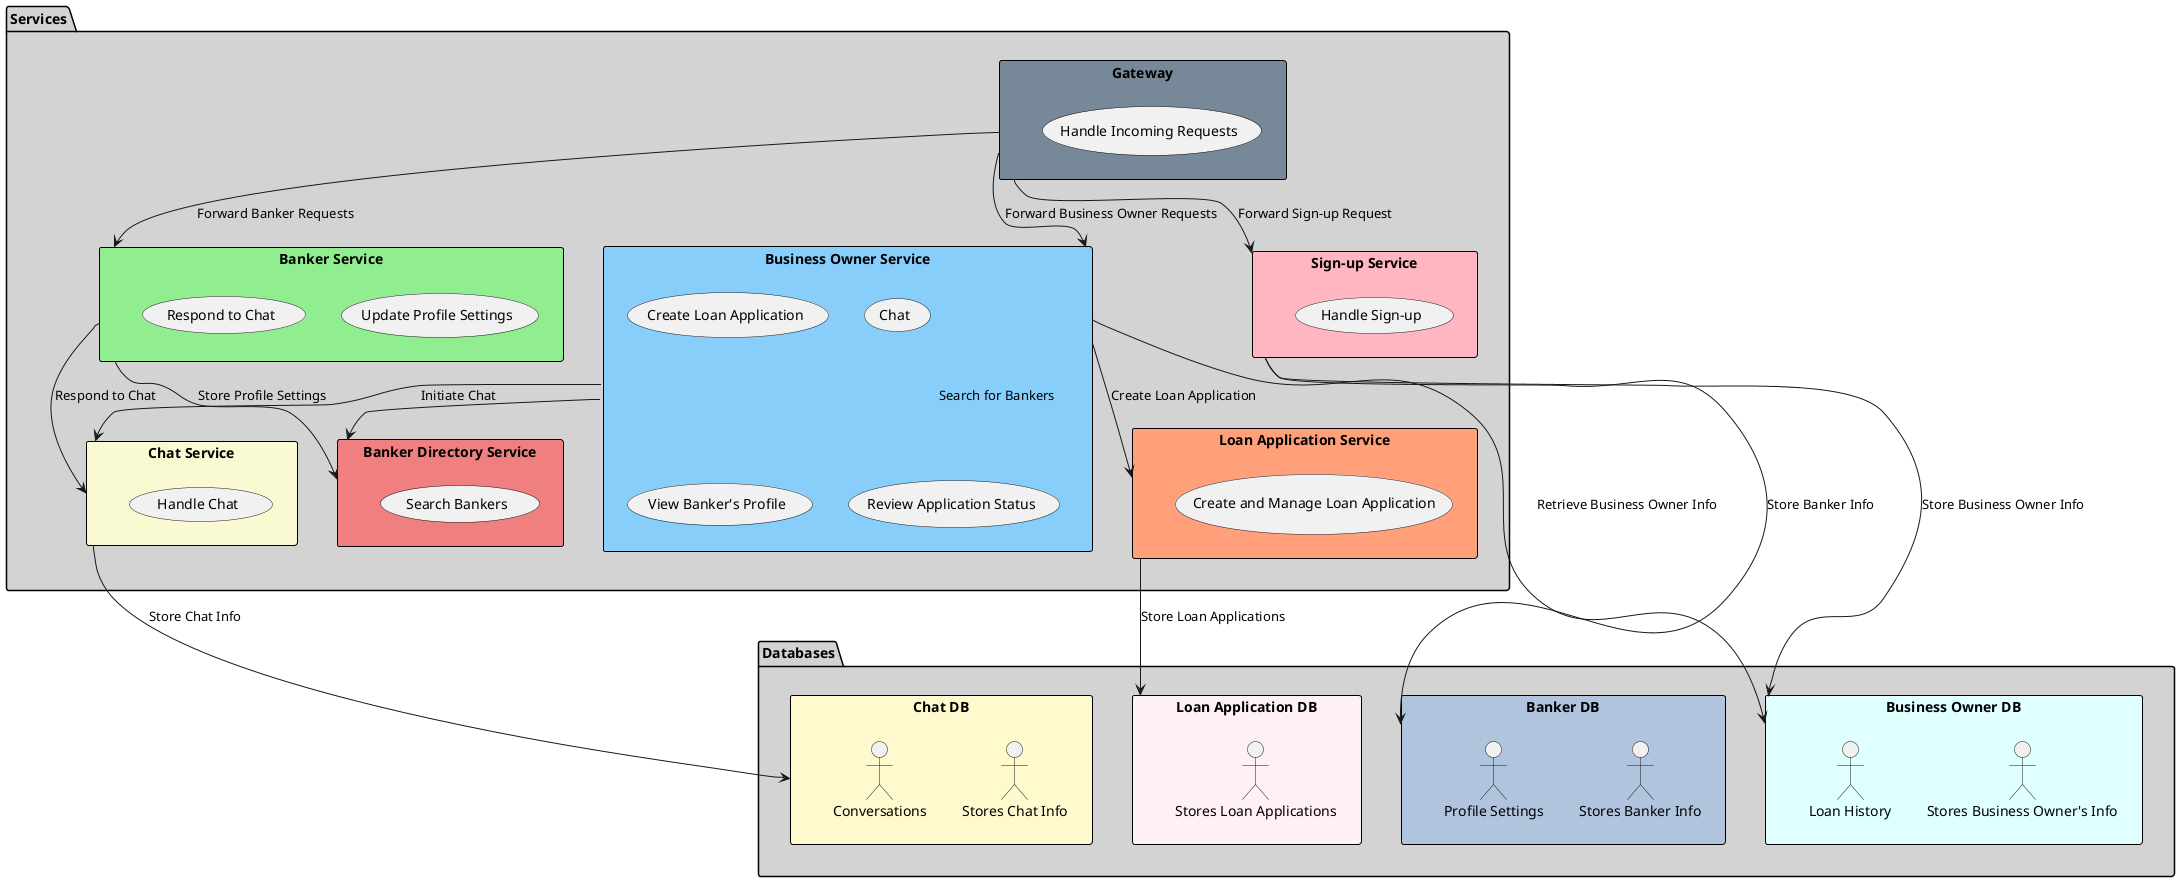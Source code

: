 @startuml
skinparam package {
    BackgroundColor LightGray
    BorderColor Black
}

package "Services" {
    rectangle "Gateway" as GW #LightSlateGray {
        (Handle Incoming Requests)
    }

    rectangle "Sign-up Service" as SUS #LightPink {
        (Handle Sign-up)
    }

    rectangle "Business Owner Service" as BOS #LightSkyBlue {
        (Create Loan Application)
        (Chat)
        (View Banker's Profile)
        (Review Application Status)
    }

    rectangle "Banker Service" as BS #LightGreen {
        (Update Profile Settings)
        (Respond to Chat)
    }

    rectangle "Chat Service" as CS #LightGoldenRodYellow {
        (Handle Chat)
    }

    rectangle "Loan Application Service" as LAS #LightSalmon {
        (Create and Manage Loan Application)
    }

    rectangle "Banker Directory Service" as BDS #LightCoral {
        (Search Bankers)
    }
}

package "Databases" {
    rectangle "Business Owner DB" as BODB #LightCyan {
        "Stores Business Owner's Info"
        "Loan History"
    }

    rectangle "Banker DB" as BDB #LightSteelBlue {
        "Stores Banker Info"
        "Profile Settings"
    }

    rectangle "Loan Application DB" as LADB #LavenderBlush {
        "Stores Loan Applications"
    }

    rectangle "Chat DB" as CDB #LemonChiffon {
        "Stores Chat Info"
        "Conversations"
    }
}

GW --> SUS : Forward Sign-up Request
GW --> BOS : Forward Business Owner Requests
GW --> BS : Forward Banker Requests
SUS --> BODB : Store Business Owner Info
SUS --> BDB : Store Banker Info
BOS --> BODB : Retrieve Business Owner Info
BOS --> LAS : Create Loan Application
LAS --> LADB : Store Loan Applications
BS --> BDS : Store Profile Settings
BOS --> BDS : Search for Bankers
BOS --> CS : Initiate Chat
CS --> CDB : Store Chat Info
BS --> CS : Respond to Chat

@enduml
